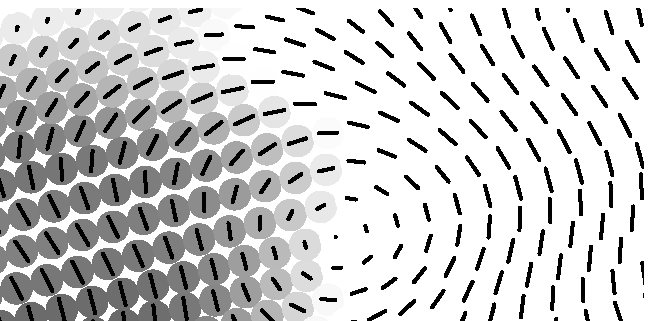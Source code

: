 % cellevolve.mp
% L. Nobre G.
% IYP (2005)

def projectyz( expr theta, phi ) = 
	(cosd(theta)*sind(phi),sind(theta))
enddef;

def rotatangl( expr ori, rang ) =
	( (xpart ori)*cosd(rang)-(ypart ori)*sind(rang),
	  (xpart ori)*sind(rang)+(ypart ori)*cosd(rang))
enddef;

numeric vertn, horin, grids, thex, they, varx, xcomp;
numeric ymax, xmax, i, j, size, u, ycomp, theta, phi;
numeric power, xlim, ylim, frac, vary, allang, shift;
numeric perang, ampper, npers, velang, displamp, hdk;
pair actpos, direct, one, two, displvec;
path cirma, VGAborder;
color thedark;

u := 0.5mm;
allang := 15;
ampper := 20;
npers := 4;
velang := 5;
hdk := 0.6;
displamp := 8u;
frac := 1.5;
power := 0.8;
vertn := 20;
horin := 41;
size := 3u; 
grids := 8u;
ymax := floor(0.5*(vertn*frac-1));
xmax := floor(0.5*(horin*frac-1));
xlim := grids*0.5*horin;
ylim := grids*0.5*vertn;
varx := 180/(0.5*(horin-1));
vary := 90/(0.5*(vertn-1));
cirma := fullcircle scaled (grids);

	    VGAborder := (-xlim,-ylim)--         %
			 ( xlim,-ylim)--         %
			 ( xlim, ylim)--         %
			 (-xlim, ylim)--cycle;   %

beginfig(0);				
	pickup pencircle scaled u;
	for i=-xmax upto xmax:	
	    for j=-ymax upto ymax:
		actpos:=grids*rotatangl((i,j),allang);
		thex:=i*varx;
		they:=j*vary;
		theta:=90*cosd(they)*cosd(thex);
		phi:=60*sind(2*they)*sind(thex);
		perang := allang+ampper*sind(npers*they);
		direct:=rotatangl(projectyz(theta,phi),perang);
		displvec:=dir(velang)*displamp*cosd(npers*they);
		actpos := actpos+displvec; 
		one:=actpos-size*direct;
		two:=actpos+size*direct;
		thedark := (1-hdk*(ypart direct))*white;
		fill cirma shifted actpos withcolor thedark;
		draw one--two;
	    endfor; 
	endfor;
	clip currentpicture to VGAborder;
	undraw VGAborder;
endfig;

end;
